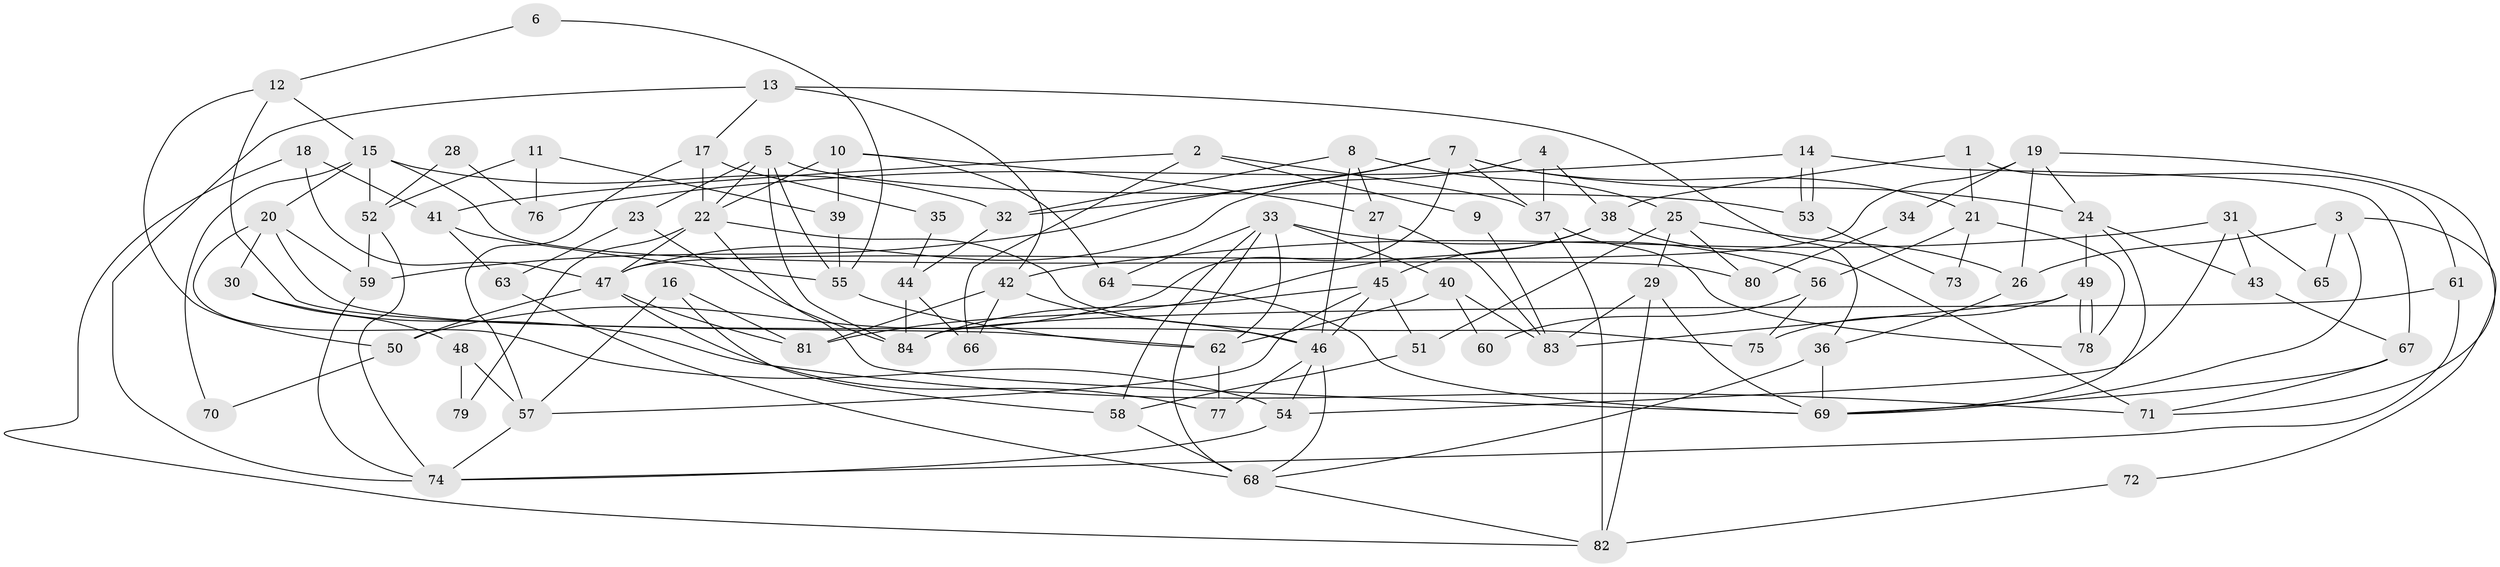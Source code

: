 // Generated by graph-tools (version 1.1) at 2025/26/03/09/25 03:26:18]
// undirected, 84 vertices, 168 edges
graph export_dot {
graph [start="1"]
  node [color=gray90,style=filled];
  1;
  2;
  3;
  4;
  5;
  6;
  7;
  8;
  9;
  10;
  11;
  12;
  13;
  14;
  15;
  16;
  17;
  18;
  19;
  20;
  21;
  22;
  23;
  24;
  25;
  26;
  27;
  28;
  29;
  30;
  31;
  32;
  33;
  34;
  35;
  36;
  37;
  38;
  39;
  40;
  41;
  42;
  43;
  44;
  45;
  46;
  47;
  48;
  49;
  50;
  51;
  52;
  53;
  54;
  55;
  56;
  57;
  58;
  59;
  60;
  61;
  62;
  63;
  64;
  65;
  66;
  67;
  68;
  69;
  70;
  71;
  72;
  73;
  74;
  75;
  76;
  77;
  78;
  79;
  80;
  81;
  82;
  83;
  84;
  1 -- 21;
  1 -- 61;
  1 -- 38;
  2 -- 37;
  2 -- 66;
  2 -- 9;
  2 -- 41;
  3 -- 69;
  3 -- 26;
  3 -- 65;
  3 -- 72;
  4 -- 38;
  4 -- 37;
  4 -- 47;
  5 -- 22;
  5 -- 55;
  5 -- 23;
  5 -- 53;
  5 -- 84;
  6 -- 12;
  6 -- 55;
  7 -- 24;
  7 -- 32;
  7 -- 21;
  7 -- 37;
  7 -- 50;
  7 -- 59;
  8 -- 25;
  8 -- 46;
  8 -- 27;
  8 -- 32;
  9 -- 83;
  10 -- 22;
  10 -- 27;
  10 -- 39;
  10 -- 64;
  11 -- 52;
  11 -- 39;
  11 -- 76;
  12 -- 50;
  12 -- 62;
  12 -- 15;
  13 -- 42;
  13 -- 36;
  13 -- 17;
  13 -- 74;
  14 -- 67;
  14 -- 53;
  14 -- 53;
  14 -- 76;
  15 -- 52;
  15 -- 20;
  15 -- 32;
  15 -- 70;
  15 -- 80;
  16 -- 57;
  16 -- 81;
  16 -- 58;
  17 -- 22;
  17 -- 35;
  17 -- 57;
  18 -- 47;
  18 -- 41;
  18 -- 82;
  19 -- 47;
  19 -- 24;
  19 -- 26;
  19 -- 34;
  19 -- 71;
  20 -- 54;
  20 -- 30;
  20 -- 46;
  20 -- 59;
  21 -- 78;
  21 -- 56;
  21 -- 73;
  22 -- 69;
  22 -- 75;
  22 -- 47;
  22 -- 79;
  23 -- 84;
  23 -- 63;
  24 -- 69;
  24 -- 43;
  24 -- 49;
  25 -- 29;
  25 -- 51;
  25 -- 26;
  25 -- 80;
  26 -- 36;
  27 -- 45;
  27 -- 83;
  28 -- 76;
  28 -- 52;
  29 -- 69;
  29 -- 83;
  29 -- 82;
  30 -- 71;
  30 -- 48;
  31 -- 54;
  31 -- 42;
  31 -- 43;
  31 -- 65;
  32 -- 44;
  33 -- 58;
  33 -- 40;
  33 -- 56;
  33 -- 62;
  33 -- 64;
  33 -- 68;
  34 -- 80;
  35 -- 44;
  36 -- 68;
  36 -- 69;
  37 -- 82;
  37 -- 78;
  38 -- 45;
  38 -- 71;
  38 -- 81;
  39 -- 55;
  40 -- 83;
  40 -- 62;
  40 -- 60;
  41 -- 63;
  41 -- 55;
  42 -- 81;
  42 -- 46;
  42 -- 66;
  43 -- 67;
  44 -- 84;
  44 -- 66;
  45 -- 57;
  45 -- 46;
  45 -- 51;
  45 -- 84;
  46 -- 68;
  46 -- 54;
  46 -- 77;
  47 -- 50;
  47 -- 77;
  47 -- 81;
  48 -- 57;
  48 -- 79;
  49 -- 78;
  49 -- 78;
  49 -- 75;
  49 -- 83;
  50 -- 70;
  51 -- 58;
  52 -- 74;
  52 -- 59;
  53 -- 73;
  54 -- 74;
  55 -- 62;
  56 -- 60;
  56 -- 75;
  57 -- 74;
  58 -- 68;
  59 -- 74;
  61 -- 74;
  61 -- 84;
  62 -- 77;
  63 -- 68;
  64 -- 69;
  67 -- 71;
  67 -- 69;
  68 -- 82;
  72 -- 82;
}
